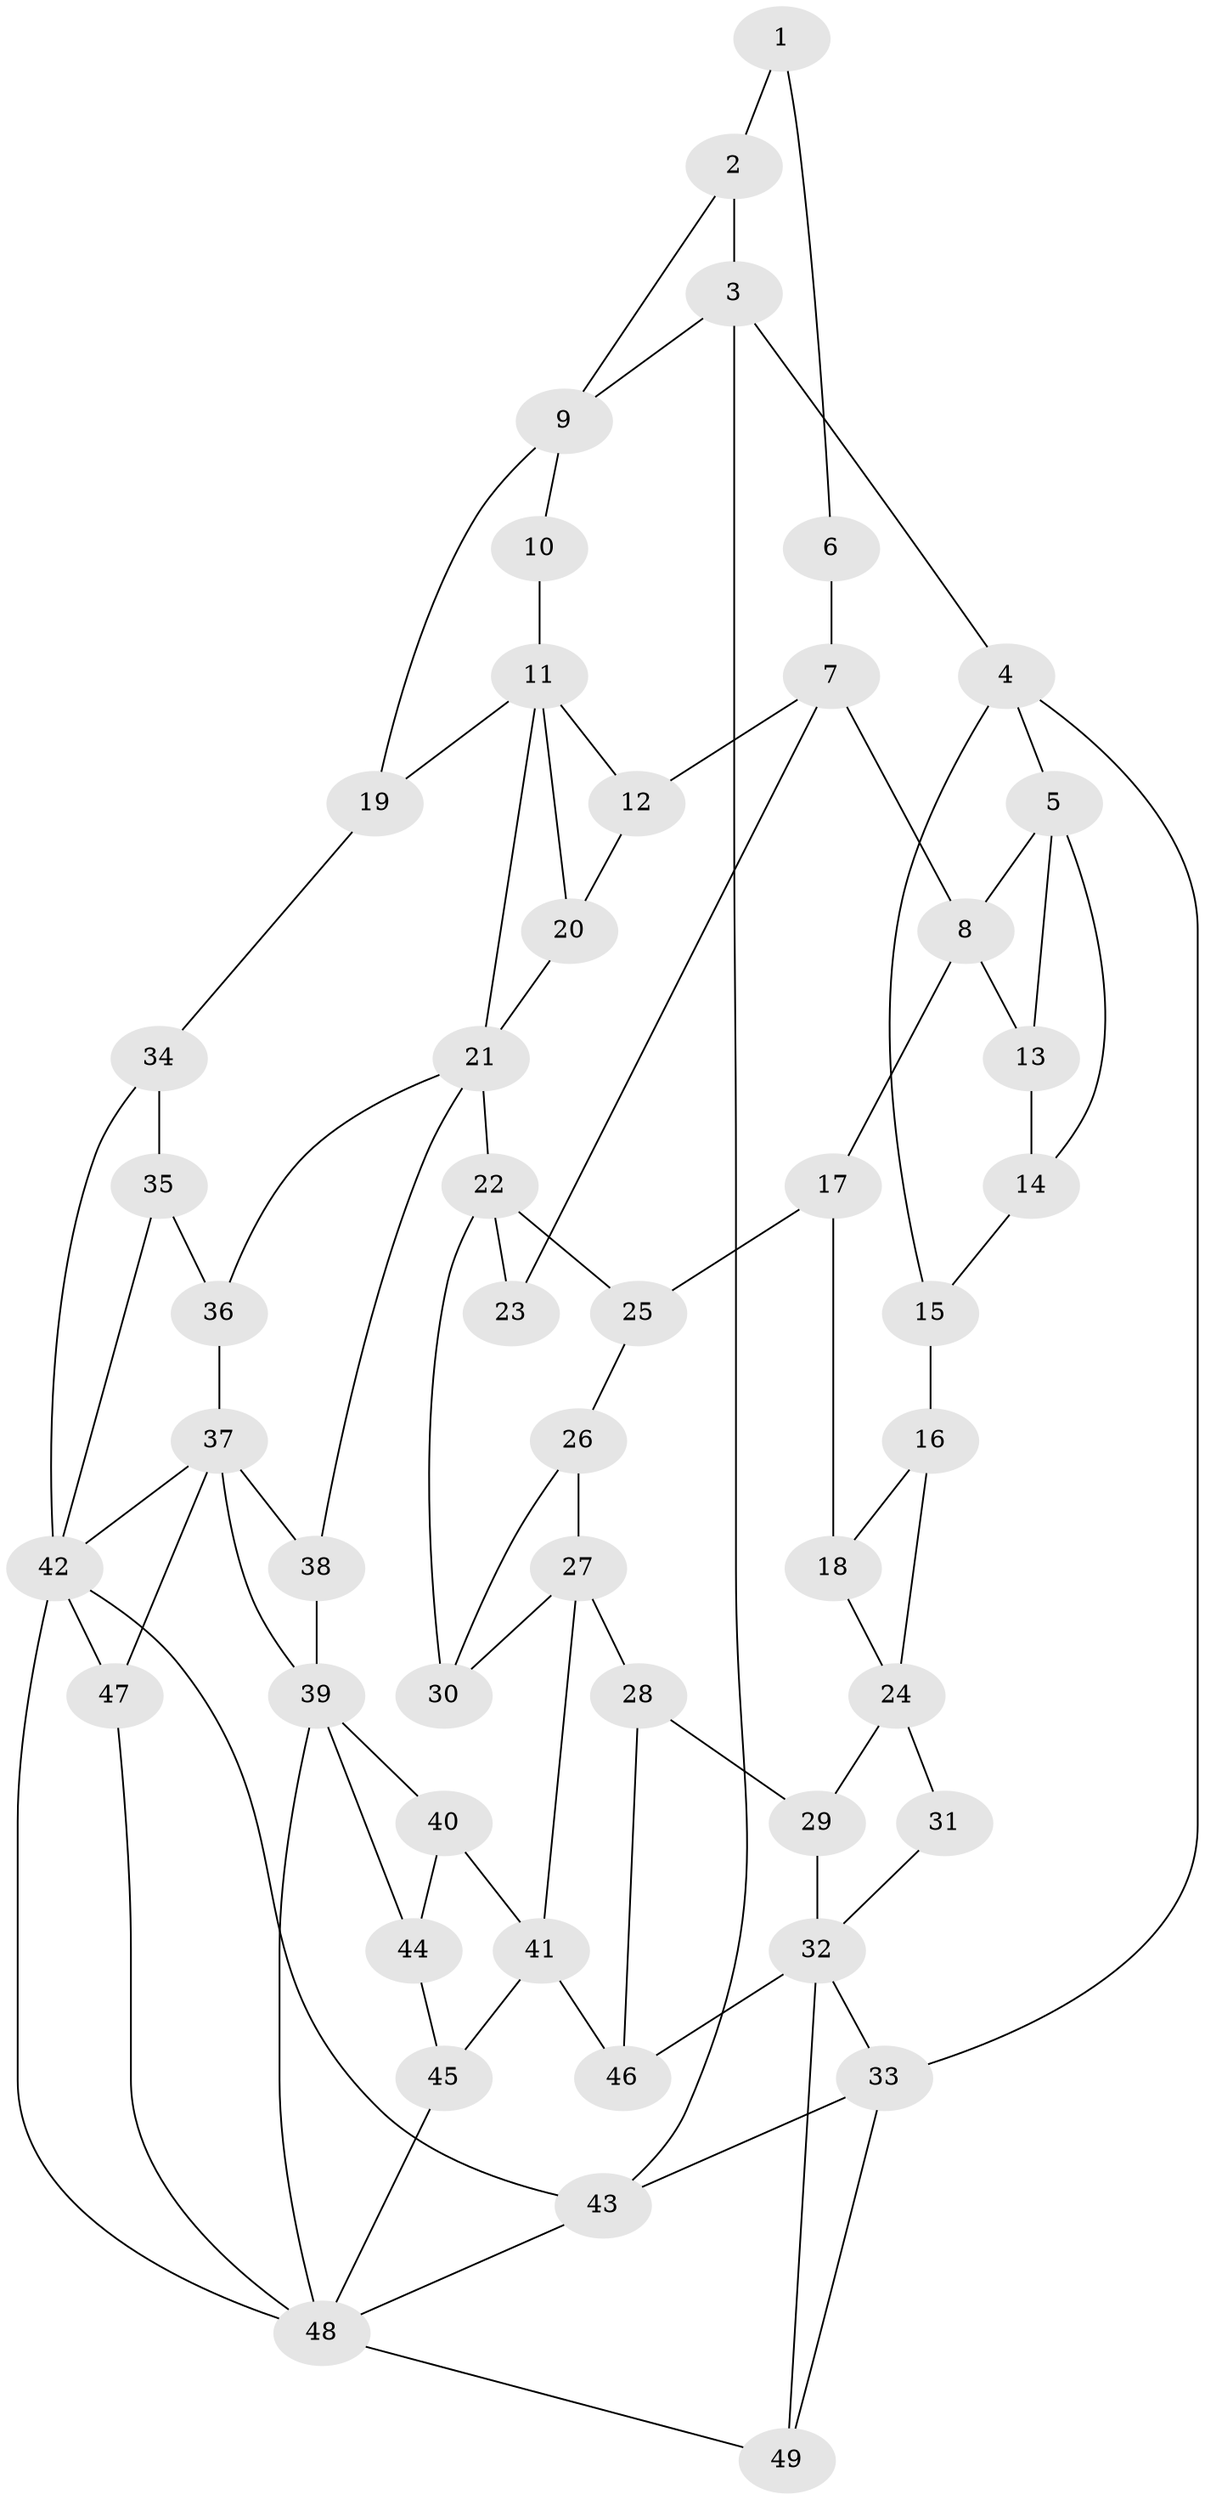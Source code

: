 // original degree distribution, {3: 0.02040816326530612, 4: 0.22448979591836735, 6: 0.20408163265306123, 5: 0.5510204081632653}
// Generated by graph-tools (version 1.1) at 2025/38/03/09/25 02:38:26]
// undirected, 49 vertices, 85 edges
graph export_dot {
graph [start="1"]
  node [color=gray90,style=filled];
  1;
  2;
  3;
  4;
  5;
  6;
  7;
  8;
  9;
  10;
  11;
  12;
  13;
  14;
  15;
  16;
  17;
  18;
  19;
  20;
  21;
  22;
  23;
  24;
  25;
  26;
  27;
  28;
  29;
  30;
  31;
  32;
  33;
  34;
  35;
  36;
  37;
  38;
  39;
  40;
  41;
  42;
  43;
  44;
  45;
  46;
  47;
  48;
  49;
  1 -- 2 [weight=1.0];
  1 -- 6 [weight=1.0];
  2 -- 3 [weight=1.0];
  2 -- 9 [weight=1.0];
  3 -- 4 [weight=1.0];
  3 -- 9 [weight=1.0];
  3 -- 43 [weight=1.0];
  4 -- 5 [weight=1.0];
  4 -- 15 [weight=1.0];
  4 -- 33 [weight=1.0];
  5 -- 8 [weight=1.0];
  5 -- 13 [weight=1.0];
  5 -- 14 [weight=1.0];
  6 -- 7 [weight=2.0];
  7 -- 8 [weight=2.0];
  7 -- 12 [weight=1.0];
  7 -- 23 [weight=1.0];
  8 -- 13 [weight=1.0];
  8 -- 17 [weight=1.0];
  9 -- 10 [weight=1.0];
  9 -- 19 [weight=1.0];
  10 -- 11 [weight=2.0];
  11 -- 12 [weight=1.0];
  11 -- 19 [weight=1.0];
  11 -- 20 [weight=1.0];
  11 -- 21 [weight=1.0];
  12 -- 20 [weight=1.0];
  13 -- 14 [weight=1.0];
  14 -- 15 [weight=1.0];
  15 -- 16 [weight=4.0];
  16 -- 18 [weight=1.0];
  16 -- 24 [weight=1.0];
  17 -- 18 [weight=1.0];
  17 -- 25 [weight=1.0];
  18 -- 24 [weight=1.0];
  19 -- 34 [weight=1.0];
  20 -- 21 [weight=1.0];
  21 -- 22 [weight=2.0];
  21 -- 36 [weight=1.0];
  21 -- 38 [weight=1.0];
  22 -- 23 [weight=2.0];
  22 -- 25 [weight=1.0];
  22 -- 30 [weight=1.0];
  24 -- 29 [weight=2.0];
  24 -- 31 [weight=2.0];
  25 -- 26 [weight=1.0];
  26 -- 27 [weight=1.0];
  26 -- 30 [weight=1.0];
  27 -- 28 [weight=2.0];
  27 -- 30 [weight=1.0];
  27 -- 41 [weight=2.0];
  28 -- 29 [weight=2.0];
  28 -- 46 [weight=1.0];
  29 -- 32 [weight=1.0];
  31 -- 32 [weight=1.0];
  32 -- 33 [weight=1.0];
  32 -- 46 [weight=1.0];
  32 -- 49 [weight=1.0];
  33 -- 43 [weight=1.0];
  33 -- 49 [weight=1.0];
  34 -- 35 [weight=1.0];
  34 -- 42 [weight=1.0];
  35 -- 36 [weight=1.0];
  35 -- 42 [weight=1.0];
  36 -- 37 [weight=1.0];
  37 -- 38 [weight=1.0];
  37 -- 39 [weight=1.0];
  37 -- 42 [weight=1.0];
  37 -- 47 [weight=1.0];
  38 -- 39 [weight=2.0];
  39 -- 40 [weight=1.0];
  39 -- 44 [weight=1.0];
  39 -- 48 [weight=1.0];
  40 -- 41 [weight=1.0];
  40 -- 44 [weight=1.0];
  41 -- 45 [weight=1.0];
  41 -- 46 [weight=1.0];
  42 -- 43 [weight=1.0];
  42 -- 47 [weight=1.0];
  42 -- 48 [weight=1.0];
  43 -- 48 [weight=1.0];
  44 -- 45 [weight=1.0];
  45 -- 48 [weight=1.0];
  47 -- 48 [weight=1.0];
  48 -- 49 [weight=1.0];
}
